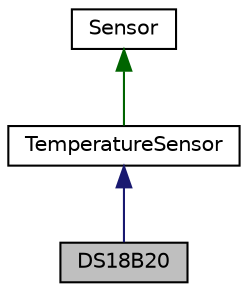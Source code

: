 digraph "DS18B20"
{
 // LATEX_PDF_SIZE
  edge [fontname="Helvetica",fontsize="10",labelfontname="Helvetica",labelfontsize="10"];
  node [fontname="Helvetica",fontsize="10",shape=record];
  Node1 [label="DS18B20",height=0.2,width=0.4,color="black", fillcolor="grey75", style="filled", fontcolor="black",tooltip=" "];
  Node2 -> Node1 [dir="back",color="midnightblue",fontsize="10",style="solid",fontname="Helvetica"];
  Node2 [label="TemperatureSensor",height=0.2,width=0.4,color="black", fillcolor="white", style="filled",URL="$class_temperature_sensor.html",tooltip=" "];
  Node3 -> Node2 [dir="back",color="darkgreen",fontsize="10",style="solid",fontname="Helvetica"];
  Node3 [label="Sensor",height=0.2,width=0.4,color="black", fillcolor="white", style="filled",URL="$class_sensor.html",tooltip=" "];
}
